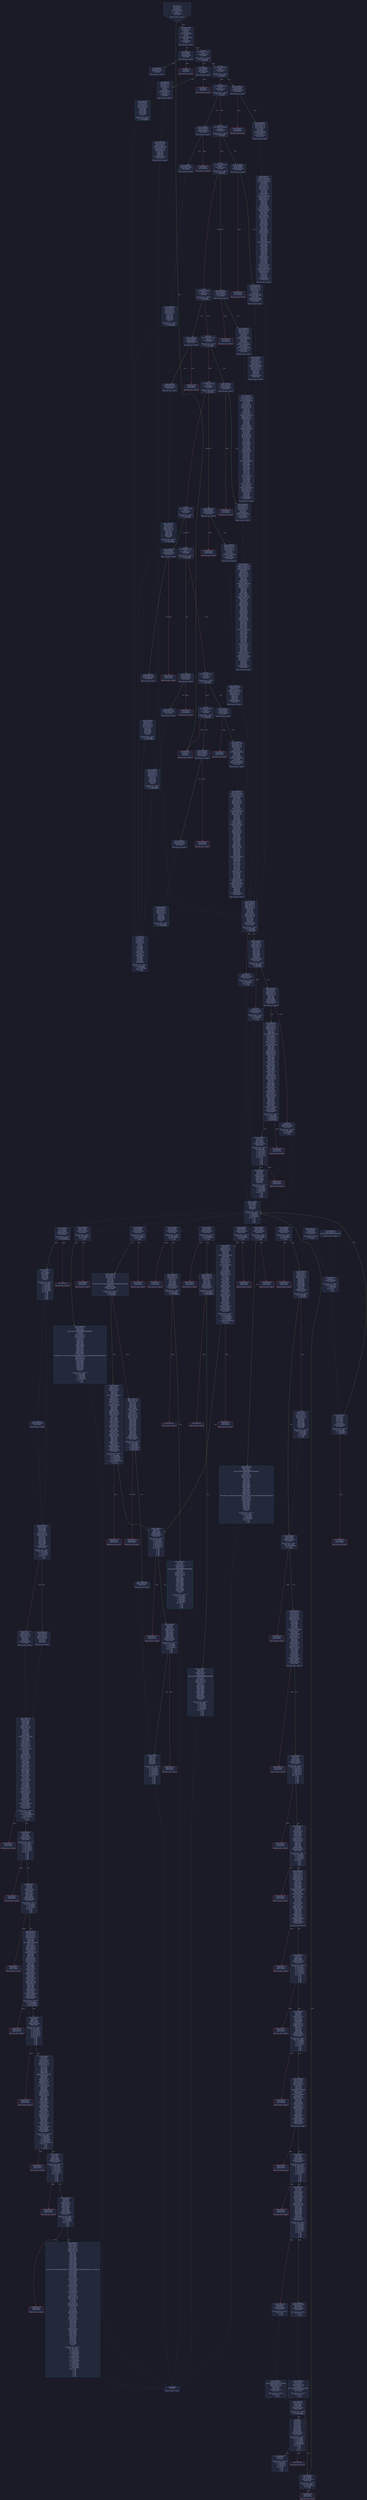 digraph G {
    node [shape=box, style="filled, rounded", color="#565f89", fontcolor="#c0caf5", fontname="Helvetica", fillcolor="#24283b"];
    edge [color="#414868", fontcolor="#c0caf5", fontname="Helvetica"];
    bgcolor="#1a1b26";
    0 [ label = "[00] PUSH1 60
[02] PUSH1 40
[04] MSTORE
[05] PUSH1 04
[07] CALLDATASIZE
[08] LT
[09] PUSH2 00ab
[0c] JUMPI

Stack size req: 0, sizeΔ: 0
" shape = invhouse]
    1 [ label = "[0d] PUSH4 ffffffff
[12] PUSH1 e0
[14] PUSH1 02
[16] EXP
[17] PUSH1 00
[19] CALLDATALOAD
[1a] DIV
[1b] AND
[1c] PUSH4 02395e9b
[21] DUP2
[22] EQ
[23] PUSH2 00b0
[26] JUMPI

Stack size req: 0, sizeΔ: 1
"]
    2 [ label = "[27] DUP1
[28] PUSH4 13af4035
[2d] EQ
[2e] PUSH2 00df
[31] JUMPI

Stack size req: 1, sizeΔ: 0
Entry->Op usage:
	0->45:EQ:1
"]
    3 [ label = "[32] DUP1
[33] PUSH4 3287d0f6
[38] EQ
[39] PUSH2 0100
[3c] JUMPI

Stack size req: 1, sizeΔ: 0
Entry->Op usage:
	0->56:EQ:1
"]
    4 [ label = "[3d] DUP1
[3e] PUSH4 3fc8cef3
[43] EQ
[44] PUSH2 011f
[47] JUMPI

Stack size req: 1, sizeΔ: 0
Entry->Op usage:
	0->67:EQ:1
"]
    5 [ label = "[48] DUP1
[49] PUSH4 52180208
[4e] EQ
[4f] PUSH2 0132
[52] JUMPI

Stack size req: 1, sizeΔ: 0
Entry->Op usage:
	0->78:EQ:1
"]
    6 [ label = "[53] DUP1
[54] PUSH4 69328dec
[59] EQ
[5a] PUSH2 0154
[5d] JUMPI

Stack size req: 1, sizeΔ: 0
Entry->Op usage:
	0->89:EQ:1
"]
    7 [ label = "[5e] DUP1
[5f] PUSH4 6e3f8550
[64] EQ
[65] PUSH2 017d
[68] JUMPI

Stack size req: 1, sizeΔ: 0
Entry->Op usage:
	0->100:EQ:1
"]
    8 [ label = "[69] DUP1
[6a] PUSH4 73dba72a
[6f] EQ
[70] PUSH2 0190
[73] JUMPI

Stack size req: 1, sizeΔ: 0
Entry->Op usage:
	0->111:EQ:1
"]
    9 [ label = "[74] DUP1
[75] PUSH4 7a9e5e4b
[7a] EQ
[7b] PUSH2 01af
[7e] JUMPI

Stack size req: 1, sizeΔ: 0
Entry->Op usage:
	0->122:EQ:1
"]
    10 [ label = "[7f] DUP1
[80] PUSH4 8da5cb5b
[85] EQ
[86] PUSH2 01ce
[89] JUMPI

Stack size req: 1, sizeΔ: 0
Entry->Op usage:
	0->133:EQ:1
"]
    11 [ label = "[8a] DUP1
[8b] PUSH4 bf7e214f
[90] EQ
[91] PUSH2 01e1
[94] JUMPI

Stack size req: 1, sizeΔ: 0
Entry->Op usage:
	0->144:EQ:1
"]
    12 [ label = "[95] DUP1
[96] PUSH4 da3e3397
[9b] EQ
[9c] PUSH2 01f4
[9f] JUMPI

Stack size req: 1, sizeΔ: 0
Entry->Op usage:
	0->155:EQ:1
"]
    13 [ label = "[a0] DUP1
[a1] PUSH4 f4b9fa75
[a6] EQ
[a7] PUSH2 021c
[aa] JUMPI

Stack size req: 1, sizeΔ: 0
Entry->Op usage:
	0->166:EQ:1
"]
    14 [ label = "[ab] JUMPDEST
[ac] PUSH1 00
[ae] DUP1
[af] REVERT

Stack size req: 0, sizeΔ: 0
" color = "red"]
    15 [ label = "[b0] JUMPDEST
[b1] CALLVALUE
[b2] ISZERO
[b3] PUSH2 00bb
[b6] JUMPI

Stack size req: 0, sizeΔ: 0
"]
    16 [ label = "[b7] PUSH1 00
[b9] DUP1
[ba] REVERT

Stack size req: 0, sizeΔ: 0
" color = "red"]
    17 [ label = "[bb] JUMPDEST
[bc] PUSH2 00c3
[bf] PUSH2 022f
[c2] JUMP

Stack size req: 0, sizeΔ: 1
"]
    18 [ label = "[c3] JUMPDEST
[c4] PUSH1 40
[c6] MLOAD
[c7] PUSH1 01
[c9] PUSH1 a0
[cb] PUSH1 02
[cd] EXP
[ce] SUB
[cf] SWAP1
[d0] SWAP2
[d1] AND
[d2] DUP2
[d3] MSTORE
[d4] PUSH1 20
[d6] ADD
[d7] PUSH1 40
[d9] MLOAD
[da] DUP1
[db] SWAP2
[dc] SUB
[dd] SWAP1
[de] RETURN

Stack size req: 1, sizeΔ: -1
Entry->Op usage:
	0->209:AND:0
	0->211:MSTORE:1
Entry->Exit:
	0->😵
" color = "darkblue"]
    19 [ label = "[df] JUMPDEST
[e0] CALLVALUE
[e1] ISZERO
[e2] PUSH2 00ea
[e5] JUMPI

Stack size req: 0, sizeΔ: 0
"]
    20 [ label = "[e6] PUSH1 00
[e8] DUP1
[e9] REVERT

Stack size req: 0, sizeΔ: 0
" color = "red"]
    21 [ label = "[ea] JUMPDEST
[eb] PUSH2 00fe
[ee] PUSH1 01
[f0] PUSH1 a0
[f2] PUSH1 02
[f4] EXP
[f5] SUB
[f6] PUSH1 04
[f8] CALLDATALOAD
[f9] AND
[fa] PUSH2 023e
[fd] JUMP

Stack size req: 0, sizeΔ: 2
"]
    22 [ label = "[fe] JUMPDEST
[ff] STOP

Stack size req: 0, sizeΔ: 0
" color = "darkblue"]
    23 [ label = "[0100] JUMPDEST
[0101] CALLVALUE
[0102] ISZERO
[0103] PUSH2 010b
[0106] JUMPI

Stack size req: 0, sizeΔ: 0
"]
    24 [ label = "[0107] PUSH1 00
[0109] DUP1
[010a] REVERT

Stack size req: 0, sizeΔ: 0
" color = "red"]
    25 [ label = "[010b] JUMPDEST
[010c] PUSH2 00fe
[010f] PUSH1 01
[0111] PUSH1 a0
[0113] PUSH1 02
[0115] EXP
[0116] SUB
[0117] PUSH1 04
[0119] CALLDATALOAD
[011a] AND
[011b] PUSH2 02bd
[011e] JUMP

Stack size req: 0, sizeΔ: 2
"]
    26 [ label = "[011f] JUMPDEST
[0120] CALLVALUE
[0121] ISZERO
[0122] PUSH2 012a
[0125] JUMPI

Stack size req: 0, sizeΔ: 0
"]
    27 [ label = "[0126] PUSH1 00
[0128] DUP1
[0129] REVERT

Stack size req: 0, sizeΔ: 0
" color = "red"]
    28 [ label = "[012a] JUMPDEST
[012b] PUSH2 00c3
[012e] PUSH2 0377
[0131] JUMP

Stack size req: 0, sizeΔ: 1
"]
    29 [ label = "[0132] JUMPDEST
[0133] CALLVALUE
[0134] ISZERO
[0135] PUSH2 013d
[0138] JUMPI

Stack size req: 0, sizeΔ: 0
"]
    30 [ label = "[0139] PUSH1 00
[013b] DUP1
[013c] REVERT

Stack size req: 0, sizeΔ: 0
" color = "red"]
    31 [ label = "[013d] JUMPDEST
[013e] PUSH2 00fe
[0141] PUSH1 01
[0143] PUSH1 a0
[0145] PUSH1 02
[0147] EXP
[0148] SUB
[0149] PUSH1 04
[014b] CALLDATALOAD
[014c] AND
[014d] PUSH1 24
[014f] CALLDATALOAD
[0150] PUSH2 0386
[0153] JUMP

Stack size req: 0, sizeΔ: 3
"]
    32 [ label = "[0154] JUMPDEST
[0155] CALLVALUE
[0156] ISZERO
[0157] PUSH2 015f
[015a] JUMPI

Stack size req: 0, sizeΔ: 0
"]
    33 [ label = "[015b] PUSH1 00
[015d] DUP1
[015e] REVERT

Stack size req: 0, sizeΔ: 0
" color = "red"]
    34 [ label = "[015f] JUMPDEST
[0160] PUSH2 00fe
[0163] PUSH1 01
[0165] PUSH1 a0
[0167] PUSH1 02
[0169] EXP
[016a] SUB
[016b] PUSH1 04
[016d] CALLDATALOAD
[016e] DUP2
[016f] AND
[0170] SWAP1
[0171] PUSH1 24
[0173] CALLDATALOAD
[0174] SWAP1
[0175] PUSH1 44
[0177] CALLDATALOAD
[0178] AND
[0179] PUSH2 0774
[017c] JUMP

Stack size req: 0, sizeΔ: 4
"]
    35 [ label = "[017d] JUMPDEST
[017e] CALLVALUE
[017f] ISZERO
[0180] PUSH2 0188
[0183] JUMPI

Stack size req: 0, sizeΔ: 0
"]
    36 [ label = "[0184] PUSH1 00
[0186] DUP1
[0187] REVERT

Stack size req: 0, sizeΔ: 0
" color = "red"]
    37 [ label = "[0188] JUMPDEST
[0189] PUSH2 00c3
[018c] PUSH2 08c3
[018f] JUMP

Stack size req: 0, sizeΔ: 1
"]
    38 [ label = "[0190] JUMPDEST
[0191] CALLVALUE
[0192] ISZERO
[0193] PUSH2 019b
[0196] JUMPI

Stack size req: 0, sizeΔ: 0
"]
    39 [ label = "[0197] PUSH1 00
[0199] DUP1
[019a] REVERT

Stack size req: 0, sizeΔ: 0
" color = "red"]
    40 [ label = "[019b] JUMPDEST
[019c] PUSH2 00fe
[019f] PUSH1 01
[01a1] PUSH1 a0
[01a3] PUSH1 02
[01a5] EXP
[01a6] SUB
[01a7] PUSH1 04
[01a9] CALLDATALOAD
[01aa] AND
[01ab] PUSH2 08d2
[01ae] JUMP

Stack size req: 0, sizeΔ: 2
"]
    41 [ label = "[01af] JUMPDEST
[01b0] CALLVALUE
[01b1] ISZERO
[01b2] PUSH2 01ba
[01b5] JUMPI

Stack size req: 0, sizeΔ: 0
"]
    42 [ label = "[01b6] PUSH1 00
[01b8] DUP1
[01b9] REVERT

Stack size req: 0, sizeΔ: 0
" color = "red"]
    43 [ label = "[01ba] JUMPDEST
[01bb] PUSH2 00fe
[01be] PUSH1 01
[01c0] PUSH1 a0
[01c2] PUSH1 02
[01c4] EXP
[01c5] SUB
[01c6] PUSH1 04
[01c8] CALLDATALOAD
[01c9] AND
[01ca] PUSH2 098c
[01cd] JUMP

Stack size req: 0, sizeΔ: 2
"]
    44 [ label = "[01ce] JUMPDEST
[01cf] CALLVALUE
[01d0] ISZERO
[01d1] PUSH2 01d9
[01d4] JUMPI

Stack size req: 0, sizeΔ: 0
"]
    45 [ label = "[01d5] PUSH1 00
[01d7] DUP1
[01d8] REVERT

Stack size req: 0, sizeΔ: 0
" color = "red"]
    46 [ label = "[01d9] JUMPDEST
[01da] PUSH2 00c3
[01dd] PUSH2 0a0b
[01e0] JUMP

Stack size req: 0, sizeΔ: 1
"]
    47 [ label = "[01e1] JUMPDEST
[01e2] CALLVALUE
[01e3] ISZERO
[01e4] PUSH2 01ec
[01e7] JUMPI

Stack size req: 0, sizeΔ: 0
"]
    48 [ label = "[01e8] PUSH1 00
[01ea] DUP1
[01eb] REVERT

Stack size req: 0, sizeΔ: 0
" color = "red"]
    49 [ label = "[01ec] JUMPDEST
[01ed] PUSH2 00c3
[01f0] PUSH2 0a1a
[01f3] JUMP

Stack size req: 0, sizeΔ: 1
"]
    50 [ label = "[01f4] JUMPDEST
[01f5] CALLVALUE
[01f6] ISZERO
[01f7] PUSH2 01ff
[01fa] JUMPI

Stack size req: 0, sizeΔ: 0
"]
    51 [ label = "[01fb] PUSH1 00
[01fd] DUP1
[01fe] REVERT

Stack size req: 0, sizeΔ: 0
" color = "red"]
    52 [ label = "[01ff] JUMPDEST
[0200] PUSH2 00fe
[0203] PUSH1 01
[0205] PUSH1 a0
[0207] PUSH1 02
[0209] EXP
[020a] SUB
[020b] PUSH1 04
[020d] CALLDATALOAD
[020e] DUP2
[020f] AND
[0210] SWAP1
[0211] PUSH1 24
[0213] CALLDATALOAD
[0214] AND
[0215] PUSH1 44
[0217] CALLDATALOAD
[0218] PUSH2 0a29
[021b] JUMP

Stack size req: 0, sizeΔ: 4
"]
    53 [ label = "[021c] JUMPDEST
[021d] CALLVALUE
[021e] ISZERO
[021f] PUSH2 0227
[0222] JUMPI

Stack size req: 0, sizeΔ: 0
"]
    54 [ label = "[0223] PUSH1 00
[0225] DUP1
[0226] REVERT

Stack size req: 0, sizeΔ: 0
" color = "red"]
    55 [ label = "[0227] JUMPDEST
[0228] PUSH2 00c3
[022b] PUSH2 0af4
[022e] JUMP

Stack size req: 0, sizeΔ: 1
"]
    56 [ label = "[022f] JUMPDEST
[0230] PUSH1 05
[0232] SLOAD
[0233] PUSH1 01
[0235] PUSH1 a0
[0237] PUSH1 02
[0239] EXP
[023a] SUB
[023b] AND
[023c] DUP2
[023d] JUMP
Indirect!

Stack size req: 1, sizeΔ: 1
Entry->Op usage:
	0->573:JUMP:0
" color = "teal"]
    57 [ label = "[023e] JUMPDEST
[023f] PUSH2 0254
[0242] CALLER
[0243] PUSH1 00
[0245] CALLDATALOAD
[0246] PUSH1 01
[0248] PUSH1 e0
[024a] PUSH1 02
[024c] EXP
[024d] SUB
[024e] NOT
[024f] AND
[0250] PUSH2 0b03
[0253] JUMP

Stack size req: 0, sizeΔ: 3
"]
    58 [ label = "[0254] JUMPDEST
[0255] ISZERO
[0256] ISZERO
[0257] PUSH2 025f
[025a] JUMPI

Stack size req: 1, sizeΔ: -1
Entry->Op usage:
	0->597:ISZERO:0
Entry->Exit:
	0->😵
"]
    59 [ label = "[025b] PUSH1 00
[025d] DUP1
[025e] REVERT

Stack size req: 0, sizeΔ: 0
" color = "red"]
    60 [ label = "[025f] JUMPDEST
[0260] PUSH1 01
[0262] DUP1
[0263] SLOAD
[0264] PUSH20 ffffffffffffffffffffffffffffffffffffffff
[0279] NOT
[027a] AND
[027b] PUSH1 01
[027d] PUSH1 a0
[027f] PUSH1 02
[0281] EXP
[0282] SUB
[0283] DUP4
[0284] DUP2
[0285] AND
[0286] SWAP2
[0287] SWAP1
[0288] SWAP2
[0289] OR
[028a] SWAP2
[028b] DUP3
[028c] SWAP1
[028d] SSTORE
[028e] AND
[028f] PUSH32 ce241d7ca1f669fee44b6fc00b8eba2df3bb514eed0f6f668f8f89096e81ed94
[02b0] PUSH1 40
[02b2] MLOAD
[02b3] PUSH1 40
[02b5] MLOAD
[02b6] DUP1
[02b7] SWAP2
[02b8] SUB
[02b9] SWAP1
[02ba] LOG2
[02bb] POP
[02bc] JUMP
Indirect!

Stack size req: 2, sizeΔ: -2
Entry->Op usage:
	0->645:AND:1
	0->649:OR:0
	0->699:POP:0
	1->700:JUMP:0
Entry->Exit:
	0->😵
	1->😵
" color = "teal"]
    61 [ label = "[02bd] JUMPDEST
[02be] PUSH1 04
[02c0] CALLDATALOAD
[02c1] PUSH1 24
[02c3] CALLDATALOAD
[02c4] DUP1
[02c5] DUP3
[02c6] CALLER
[02c7] PUSH1 01
[02c9] PUSH1 a0
[02cb] PUSH1 02
[02cd] EXP
[02ce] SUB
[02cf] AND
[02d0] PUSH1 00
[02d2] DUP1
[02d3] CALLDATALOAD
[02d4] PUSH1 01
[02d6] PUSH1 e0
[02d8] PUSH1 02
[02da] EXP
[02db] SUB
[02dc] NOT
[02dd] AND
[02de] SWAP1
[02df] CALLVALUE
[02e0] SWAP1
[02e1] CALLDATASIZE
[02e2] PUSH1 40
[02e4] MLOAD
[02e5] DUP4
[02e6] DUP2
[02e7] MSTORE
[02e8] PUSH1 40
[02ea] PUSH1 20
[02ec] DUP3
[02ed] ADD
[02ee] DUP2
[02ef] DUP2
[02f0] MSTORE
[02f1] SWAP1
[02f2] DUP3
[02f3] ADD
[02f4] DUP4
[02f5] SWAP1
[02f6] MSTORE
[02f7] PUSH1 60
[02f9] DUP3
[02fa] ADD
[02fb] DUP5
[02fc] DUP5
[02fd] DUP1
[02fe] DUP3
[02ff] DUP5
[0300] CALLDATACOPY
[0301] DUP3
[0302] ADD
[0303] SWAP2
[0304] POP
[0305] POP
[0306] SWAP5
[0307] POP
[0308] POP
[0309] POP
[030a] POP
[030b] POP
[030c] PUSH1 40
[030e] MLOAD
[030f] DUP1
[0310] SWAP2
[0311] SUB
[0312] SWAP1
[0313] LOG4
[0314] PUSH2 0329
[0317] CALLER
[0318] PUSH1 00
[031a] CALLDATALOAD
[031b] PUSH1 01
[031d] PUSH1 e0
[031f] PUSH1 02
[0321] EXP
[0322] SUB
[0323] NOT
[0324] AND
[0325] PUSH2 0b03
[0328] JUMP

Stack size req: 0, sizeΔ: 5
"]
    62 [ label = "[0329] JUMPDEST
[032a] ISZERO
[032b] ISZERO
[032c] PUSH2 0334
[032f] JUMPI

Stack size req: 1, sizeΔ: -1
Entry->Op usage:
	0->810:ISZERO:0
Entry->Exit:
	0->😵
"]
    63 [ label = "[0330] PUSH1 00
[0332] DUP1
[0333] REVERT

Stack size req: 0, sizeΔ: 0
" color = "red"]
    64 [ label = "[0334] JUMPDEST
[0335] PUSH1 01
[0337] PUSH1 a0
[0339] PUSH1 02
[033b] EXP
[033c] SUB
[033d] DUP4
[033e] AND
[033f] ISZERO
[0340] ISZERO
[0341] PUSH2 0346
[0344] JUMPI

Stack size req: 3, sizeΔ: 0
Entry->Op usage:
	2->830:AND:0
	2->831:ISZERO:0
"]
    65 [ label = "[0345] INVALID

Stack size req: 0, sizeΔ: 0
" color = "red"]
    66 [ label = "[0346] JUMPDEST
[0347] POP
[0348] POP
[0349] PUSH1 02
[034b] DUP1
[034c] SLOAD
[034d] PUSH20 ffffffffffffffffffffffffffffffffffffffff
[0362] NOT
[0363] AND
[0364] PUSH1 01
[0366] PUSH1 a0
[0368] PUSH1 02
[036a] EXP
[036b] SUB
[036c] SWAP3
[036d] SWAP1
[036e] SWAP3
[036f] AND
[0370] SWAP2
[0371] SWAP1
[0372] SWAP2
[0373] OR
[0374] SWAP1
[0375] SSTORE
[0376] JUMP
Indirect!

Stack size req: 4, sizeΔ: -4
Entry->Op usage:
	0->839:POP:0
	1->840:POP:0
	2->879:AND:1
	2->883:OR:0
	3->886:JUMP:0
Entry->Exit:
	0->😵
	1->😵
	2->😵
	3->😵
" color = "teal"]
    67 [ label = "[0377] JUMPDEST
[0378] PUSH1 03
[037a] SLOAD
[037b] PUSH1 01
[037d] PUSH1 a0
[037f] PUSH1 02
[0381] EXP
[0382] SUB
[0383] AND
[0384] DUP2
[0385] JUMP
Indirect!

Stack size req: 1, sizeΔ: 1
Entry->Op usage:
	0->901:JUMP:0
" color = "teal"]
    68 [ label = "[0386] JUMPDEST
[0387] PUSH1 00
[0389] DUP1
[038a] PUSH1 00
[038c] PUSH2 03a1
[038f] CALLER
[0390] PUSH1 00
[0392] CALLDATALOAD
[0393] PUSH1 01
[0395] PUSH1 e0
[0397] PUSH1 02
[0399] EXP
[039a] SUB
[039b] NOT
[039c] AND
[039d] PUSH2 0b03
[03a0] JUMP

Stack size req: 0, sizeΔ: 6
"]
    69 [ label = "[03a1] JUMPDEST
[03a2] ISZERO
[03a3] ISZERO
[03a4] PUSH2 03ac
[03a7] JUMPI

Stack size req: 1, sizeΔ: -1
Entry->Op usage:
	0->930:ISZERO:0
Entry->Exit:
	0->😵
"]
    70 [ label = "[03a8] PUSH1 00
[03aa] DUP1
[03ab] REVERT

Stack size req: 0, sizeΔ: 0
" color = "red"]
    71 [ label = "[03ac] JUMPDEST
[03ad] PUSH1 03
[03af] SLOAD
[03b0] PUSH1 01
[03b2] PUSH1 a0
[03b4] PUSH1 02
[03b6] EXP
[03b7] SUB
[03b8] DUP7
[03b9] DUP2
[03ba] AND
[03bb] SWAP2
[03bc] AND
[03bd] EQ
[03be] DUP1
[03bf] PUSH2 03d5
[03c2] JUMPI

Stack size req: 5, sizeΔ: 1
Entry->Op usage:
	4->954:AND:1
	4->957:EQ:1
"]
    72 [ label = "[03c3] POP
[03c4] PUSH1 04
[03c6] SLOAD
[03c7] PUSH1 01
[03c9] PUSH1 a0
[03cb] PUSH1 02
[03cd] EXP
[03ce] SUB
[03cf] DUP7
[03d0] DUP2
[03d1] AND
[03d2] SWAP2
[03d3] AND
[03d4] EQ

Stack size req: 6, sizeΔ: 0
Entry->Op usage:
	0->963:POP:0
	5->977:AND:1
	5->980:EQ:1
Entry->Exit:
	0->😵
"]
    73 [ label = "[03d5] JUMPDEST
[03d6] ISZERO
[03d7] ISZERO
[03d8] PUSH2 03e0
[03db] JUMPI

Stack size req: 1, sizeΔ: -1
Entry->Op usage:
	0->982:ISZERO:0
Entry->Exit:
	0->😵
"]
    74 [ label = "[03dc] PUSH1 00
[03de] DUP1
[03df] REVERT

Stack size req: 0, sizeΔ: 0
" color = "red"]
    75 [ label = "[03e0] JUMPDEST
[03e1] PUSH1 04
[03e3] SLOAD
[03e4] PUSH1 05
[03e6] SLOAD
[03e7] PUSH1 01
[03e9] PUSH1 a0
[03eb] PUSH1 02
[03ed] EXP
[03ee] SUB
[03ef] SWAP2
[03f0] DUP3
[03f1] AND
[03f2] SWAP2
[03f3] AND
[03f4] PUSH4 21a78f68
[03f9] PUSH1 40
[03fb] MLOAD
[03fc] DUP2
[03fd] PUSH4 ffffffff
[0402] AND
[0403] PUSH1 e0
[0405] PUSH1 02
[0407] EXP
[0408] MUL
[0409] DUP2
[040a] MSTORE
[040b] PUSH1 04
[040d] ADD
[040e] PUSH1 20
[0410] PUSH1 40
[0412] MLOAD
[0413] DUP1
[0414] DUP4
[0415] SUB
[0416] DUP2
[0417] PUSH1 00
[0419] DUP8
[041a] DUP1
[041b] EXTCODESIZE
[041c] ISZERO
[041d] ISZERO
[041e] PUSH2 0426
[0421] JUMPI

Stack size req: 0, sizeΔ: 10
"]
    76 [ label = "[0422] PUSH1 00
[0424] DUP1
[0425] REVERT

Stack size req: 0, sizeΔ: 0
" color = "red"]
    77 [ label = "[0426] JUMPDEST
[0427] GAS
[0428] CALL
[0429] ISZERO
[042a] ISZERO
[042b] PUSH2 0433
[042e] JUMPI

Stack size req: 6, sizeΔ: -6
Entry->Op usage:
	0->1064:CALL:1
	1->1064:CALL:2
	2->1064:CALL:3
	3->1064:CALL:4
	4->1064:CALL:5
	5->1064:CALL:6
Entry->Exit:
	0->😵
	1->😵
	2->😵
	3->😵
	4->😵
	5->😵
"]
    78 [ label = "[042f] PUSH1 00
[0431] DUP1
[0432] REVERT

Stack size req: 0, sizeΔ: 0
" color = "red"]
    79 [ label = "[0433] JUMPDEST
[0434] POP
[0435] POP
[0436] POP
[0437] PUSH1 40
[0439] MLOAD
[043a] DUP1
[043b] MLOAD
[043c] SWAP1
[043d] POP
[043e] PUSH1 01
[0440] PUSH1 a0
[0442] PUSH1 02
[0444] EXP
[0445] SUB
[0446] AND
[0447] EQ
[0448] ISZERO
[0449] ISZERO
[044a] PUSH2 0452
[044d] JUMPI

Stack size req: 4, sizeΔ: -4
Entry->Op usage:
	0->1076:POP:0
	1->1077:POP:0
	2->1078:POP:0
	3->1095:EQ:1
Entry->Exit:
	0->😵
	1->😵
	2->😵
	3->😵
"]
    80 [ label = "[044e] PUSH1 00
[0450] DUP1
[0451] REVERT

Stack size req: 0, sizeΔ: 0
" color = "red"]
    81 [ label = "[0452] JUMPDEST
[0453] PUSH1 03
[0455] SLOAD
[0456] PUSH1 05
[0458] SLOAD
[0459] PUSH1 01
[045b] PUSH1 a0
[045d] PUSH1 02
[045f] EXP
[0460] SUB
[0461] SWAP2
[0462] DUP3
[0463] AND
[0464] SWAP2
[0465] AND
[0466] PUSH4 b6136dca
[046b] PUSH1 40
[046d] MLOAD
[046e] DUP2
[046f] PUSH4 ffffffff
[0474] AND
[0475] PUSH1 e0
[0477] PUSH1 02
[0479] EXP
[047a] MUL
[047b] DUP2
[047c] MSTORE
[047d] PUSH1 04
[047f] ADD
[0480] PUSH1 20
[0482] PUSH1 40
[0484] MLOAD
[0485] DUP1
[0486] DUP4
[0487] SUB
[0488] DUP2
[0489] PUSH1 00
[048b] DUP8
[048c] DUP1
[048d] EXTCODESIZE
[048e] ISZERO
[048f] ISZERO
[0490] PUSH2 0498
[0493] JUMPI

Stack size req: 0, sizeΔ: 10
"]
    82 [ label = "[0494] PUSH1 00
[0496] DUP1
[0497] REVERT

Stack size req: 0, sizeΔ: 0
" color = "red"]
    83 [ label = "[0498] JUMPDEST
[0499] GAS
[049a] CALL
[049b] ISZERO
[049c] ISZERO
[049d] PUSH2 04a5
[04a0] JUMPI

Stack size req: 6, sizeΔ: -6
Entry->Op usage:
	0->1178:CALL:1
	1->1178:CALL:2
	2->1178:CALL:3
	3->1178:CALL:4
	4->1178:CALL:5
	5->1178:CALL:6
Entry->Exit:
	0->😵
	1->😵
	2->😵
	3->😵
	4->😵
	5->😵
"]
    84 [ label = "[04a1] PUSH1 00
[04a3] DUP1
[04a4] REVERT

Stack size req: 0, sizeΔ: 0
" color = "red"]
    85 [ label = "[04a5] JUMPDEST
[04a6] POP
[04a7] POP
[04a8] POP
[04a9] PUSH1 40
[04ab] MLOAD
[04ac] DUP1
[04ad] MLOAD
[04ae] SWAP1
[04af] POP
[04b0] PUSH1 01
[04b2] PUSH1 a0
[04b4] PUSH1 02
[04b6] EXP
[04b7] SUB
[04b8] AND
[04b9] EQ
[04ba] ISZERO
[04bb] ISZERO
[04bc] PUSH2 04c4
[04bf] JUMPI

Stack size req: 4, sizeΔ: -4
Entry->Op usage:
	0->1190:POP:0
	1->1191:POP:0
	2->1192:POP:0
	3->1209:EQ:1
Entry->Exit:
	0->😵
	1->😵
	2->😵
	3->😵
"]
    86 [ label = "[04c0] PUSH1 00
[04c2] DUP1
[04c3] REVERT

Stack size req: 0, sizeΔ: 0
" color = "red"]
    87 [ label = "[04c4] JUMPDEST
[04c5] PUSH1 05
[04c7] SLOAD
[04c8] PUSH1 01
[04ca] PUSH1 a0
[04cc] PUSH1 02
[04ce] EXP
[04cf] SUB
[04d0] AND
[04d1] PUSH4 51f91066
[04d6] PUSH1 40
[04d8] MLOAD
[04d9] DUP2
[04da] PUSH4 ffffffff
[04df] AND
[04e0] PUSH1 e0
[04e2] PUSH1 02
[04e4] EXP
[04e5] MUL
[04e6] DUP2
[04e7] MSTORE
[04e8] PUSH1 04
[04ea] ADD
[04eb] PUSH1 20
[04ed] PUSH1 40
[04ef] MLOAD
[04f0] DUP1
[04f1] DUP4
[04f2] SUB
[04f3] DUP2
[04f4] PUSH1 00
[04f6] DUP8
[04f7] DUP1
[04f8] EXTCODESIZE
[04f9] ISZERO
[04fa] ISZERO
[04fb] PUSH2 0503
[04fe] JUMPI

Stack size req: 0, sizeΔ: 9
"]
    88 [ label = "[04ff] PUSH1 00
[0501] DUP1
[0502] REVERT

Stack size req: 0, sizeΔ: 0
" color = "red"]
    89 [ label = "[0503] JUMPDEST
[0504] GAS
[0505] CALL
[0506] ISZERO
[0507] ISZERO
[0508] PUSH2 0510
[050b] JUMPI

Stack size req: 6, sizeΔ: -6
Entry->Op usage:
	0->1285:CALL:1
	1->1285:CALL:2
	2->1285:CALL:3
	3->1285:CALL:4
	4->1285:CALL:5
	5->1285:CALL:6
Entry->Exit:
	0->😵
	1->😵
	2->😵
	3->😵
	4->😵
	5->😵
"]
    90 [ label = "[050c] PUSH1 00
[050e] DUP1
[050f] REVERT

Stack size req: 0, sizeΔ: 0
" color = "red"]
    91 [ label = "[0510] JUMPDEST
[0511] POP
[0512] POP
[0513] POP
[0514] PUSH1 40
[0516] MLOAD
[0517] DUP1
[0518] MLOAD
[0519] PUSH1 04
[051b] SLOAD
[051c] SWAP1
[051d] SWAP5
[051e] POP
[051f] PUSH1 01
[0521] PUSH1 a0
[0523] PUSH1 02
[0525] EXP
[0526] SUB
[0527] DUP8
[0528] DUP2
[0529] AND
[052a] SWAP2
[052b] AND
[052c] EQ
[052d] SWAP1
[052e] POP
[052f] PUSH2 0541
[0532] JUMPI

Stack size req: 8, sizeΔ: -3
Entry->Op usage:
	0->1297:POP:0
	1->1298:POP:0
	2->1299:POP:0
	5->1310:POP:0
	7->1321:AND:1
	7->1324:EQ:1
Entry->Exit:
	0->😵
	1->😵
	2->😵
	5->😵
"]
    92 [ label = "[0533] PUSH2 053c
[0536] DUP5
[0537] DUP5
[0538] PUSH2 0bea
[053b] JUMP

Stack size req: 4, sizeΔ: 3
Entry->Exit:
	2->0, 5
	3->1, 6
"]
    93 [ label = "[053c] JUMPDEST
[053d] PUSH2 054b
[0540] JUMP

Stack size req: 0, sizeΔ: 0
"]
    94 [ label = "[0541] JUMPDEST
[0542] PUSH2 054b
[0545] DUP5
[0546] DUP5
[0547] PUSH2 0c25
[054a] JUMP

Stack size req: 4, sizeΔ: 3
Entry->Exit:
	2->0, 5
	3->1, 6
"]
    95 [ label = "[054b] JUMPDEST
[054c] PUSH1 04
[054e] SLOAD
[054f] SWAP1
[0550] SWAP3
[0551] POP
[0552] PUSH1 01
[0554] PUSH1 a0
[0556] PUSH1 02
[0558] EXP
[0559] SUB
[055a] DUP7
[055b] DUP2
[055c] AND
[055d] SWAP2
[055e] AND
[055f] EQ
[0560] PUSH2 0574
[0563] JUMPI

Stack size req: 6, sizeΔ: -1
Entry->Op usage:
	2->1361:POP:0
	5->1372:AND:1
	5->1375:EQ:1
Entry->Exit:
	0->1
	2->😵
"]
    96 [ label = "[0564] PUSH1 04
[0566] SLOAD
[0567] PUSH1 01
[0569] PUSH1 a0
[056b] PUSH1 02
[056d] EXP
[056e] SUB
[056f] AND
[0570] PUSH2 0581
[0573] JUMP

Stack size req: 0, sizeΔ: 1
"]
    97 [ label = "[0574] JUMPDEST
[0575] PUSH1 03
[0577] SLOAD
[0578] PUSH1 01
[057a] PUSH1 a0
[057c] PUSH1 02
[057e] EXP
[057f] SUB
[0580] AND

Stack size req: 0, sizeΔ: 1
"]
    98 [ label = "[0581] JUMPDEST
[0582] PUSH1 02
[0584] SLOAD
[0585] SWAP1
[0586] SWAP2
[0587] POP
[0588] PUSH1 01
[058a] PUSH1 a0
[058c] PUSH1 02
[058e] EXP
[058f] SUB
[0590] DUP1
[0591] DUP4
[0592] AND
[0593] SWAP2
[0594] PUSH4 23b872dd
[0599] SWAP2
[059a] AND
[059b] ADDRESS
[059c] DUP6
[059d] PUSH1 40
[059f] MLOAD
[05a0] PUSH1 e0
[05a2] PUSH1 02
[05a4] EXP
[05a5] PUSH4 ffffffff
[05aa] DUP7
[05ab] AND
[05ac] MUL
[05ad] DUP2
[05ae] MSTORE
[05af] PUSH1 01
[05b1] PUSH1 a0
[05b3] PUSH1 02
[05b5] EXP
[05b6] SUB
[05b7] SWAP4
[05b8] DUP5
[05b9] AND
[05ba] PUSH1 04
[05bc] DUP3
[05bd] ADD
[05be] MSTORE
[05bf] SWAP2
[05c0] SWAP1
[05c1] SWAP3
[05c2] AND
[05c3] PUSH1 24
[05c5] DUP3
[05c6] ADD
[05c7] MSTORE
[05c8] PUSH1 44
[05ca] DUP2
[05cb] ADD
[05cc] SWAP2
[05cd] SWAP1
[05ce] SWAP2
[05cf] MSTORE
[05d0] PUSH1 64
[05d2] ADD
[05d3] PUSH1 20
[05d5] PUSH1 40
[05d7] MLOAD
[05d8] DUP1
[05d9] DUP4
[05da] SUB
[05db] DUP2
[05dc] PUSH1 00
[05de] DUP8
[05df] DUP1
[05e0] EXTCODESIZE
[05e1] ISZERO
[05e2] ISZERO
[05e3] PUSH2 05eb
[05e6] JUMPI

Stack size req: 3, sizeΔ: 8
Entry->Op usage:
	0->1426:AND:0
	0->1504:EXTCODESIZE:0
	1->1415:POP:0
	2->1487:MSTORE:1
Entry->Exit:
	0->0, 8, 9
	1->😵
"]
    99 [ label = "[05e7] PUSH1 00
[05e9] DUP1
[05ea] REVERT

Stack size req: 0, sizeΔ: 0
" color = "red"]
    100 [ label = "[05eb] JUMPDEST
[05ec] GAS
[05ed] CALL
[05ee] ISZERO
[05ef] ISZERO
[05f0] PUSH2 05f8
[05f3] JUMPI

Stack size req: 6, sizeΔ: -6
Entry->Op usage:
	0->1517:CALL:1
	1->1517:CALL:2
	2->1517:CALL:3
	3->1517:CALL:4
	4->1517:CALL:5
	5->1517:CALL:6
Entry->Exit:
	0->😵
	1->😵
	2->😵
	3->😵
	4->😵
	5->😵
"]
    101 [ label = "[05f4] PUSH1 00
[05f6] DUP1
[05f7] REVERT

Stack size req: 0, sizeΔ: 0
" color = "red"]
    102 [ label = "[05f8] JUMPDEST
[05f9] POP
[05fa] POP
[05fb] POP
[05fc] PUSH1 40
[05fe] MLOAD
[05ff] DUP1
[0600] MLOAD
[0601] SWAP1
[0602] POP
[0603] ISZERO
[0604] ISZERO
[0605] PUSH2 060d
[0608] JUMPI

Stack size req: 3, sizeΔ: -3
Entry->Op usage:
	0->1529:POP:0
	1->1530:POP:0
	2->1531:POP:0
Entry->Exit:
	0->😵
	1->😵
	2->😵
"]
    103 [ label = "[0609] PUSH1 00
[060b] DUP1
[060c] REVERT

Stack size req: 0, sizeΔ: 0
" color = "red"]
    104 [ label = "[060d] JUMPDEST
[060e] PUSH1 05
[0610] SLOAD
[0611] PUSH1 01
[0613] PUSH1 a0
[0615] PUSH1 02
[0617] EXP
[0618] SUB
[0619] AND
[061a] PUSH4 52180208
[061f] DUP7
[0620] DUP7
[0621] PUSH1 40
[0623] MLOAD
[0624] PUSH1 e0
[0626] PUSH1 02
[0628] EXP
[0629] PUSH4 ffffffff
[062e] DUP6
[062f] AND
[0630] MUL
[0631] DUP2
[0632] MSTORE
[0633] PUSH1 01
[0635] PUSH1 a0
[0637] PUSH1 02
[0639] EXP
[063a] SUB
[063b] SWAP1
[063c] SWAP3
[063d] AND
[063e] PUSH1 04
[0640] DUP4
[0641] ADD
[0642] MSTORE
[0643] PUSH1 24
[0645] DUP3
[0646] ADD
[0647] MSTORE
[0648] PUSH1 44
[064a] ADD
[064b] PUSH1 00
[064d] PUSH1 40
[064f] MLOAD
[0650] DUP1
[0651] DUP4
[0652] SUB
[0653] DUP2
[0654] PUSH1 00
[0656] DUP8
[0657] DUP1
[0658] EXTCODESIZE
[0659] ISZERO
[065a] ISZERO
[065b] PUSH2 0663
[065e] JUMPI

Stack size req: 5, sizeΔ: 9
Entry->Op usage:
	3->1607:MSTORE:1
	4->1597:AND:0
	4->1602:MSTORE:1
"]
    105 [ label = "[065f] PUSH1 00
[0661] DUP1
[0662] REVERT

Stack size req: 0, sizeΔ: 0
" color = "red"]
    106 [ label = "[0663] JUMPDEST
[0664] GAS
[0665] CALL
[0666] ISZERO
[0667] ISZERO
[0668] PUSH2 0670
[066b] JUMPI

Stack size req: 6, sizeΔ: -6
Entry->Op usage:
	0->1637:CALL:1
	1->1637:CALL:2
	2->1637:CALL:3
	3->1637:CALL:4
	4->1637:CALL:5
	5->1637:CALL:6
Entry->Exit:
	0->😵
	1->😵
	2->😵
	3->😵
	4->😵
	5->😵
"]
    107 [ label = "[066c] PUSH1 00
[066e] DUP1
[066f] REVERT

Stack size req: 0, sizeΔ: 0
" color = "red"]
    108 [ label = "[0670] JUMPDEST
[0671] POP
[0672] POP
[0673] PUSH1 02
[0675] SLOAD
[0676] PUSH1 01
[0678] PUSH1 a0
[067a] PUSH1 02
[067c] EXP
[067d] SUB
[067e] DUP1
[067f] DUP9
[0680] AND
[0681] SWAP3
[0682] POP
[0683] PUSH4 a9059cbb
[0688] SWAP2
[0689] AND
[068a] DUP7
[068b] PUSH1 40
[068d] MLOAD
[068e] PUSH1 e0
[0690] PUSH1 02
[0692] EXP
[0693] PUSH4 ffffffff
[0698] DUP6
[0699] AND
[069a] MUL
[069b] DUP2
[069c] MSTORE
[069d] PUSH1 01
[069f] PUSH1 a0
[06a1] PUSH1 02
[06a3] EXP
[06a4] SUB
[06a5] SWAP1
[06a6] SWAP3
[06a7] AND
[06a8] PUSH1 04
[06aa] DUP4
[06ab] ADD
[06ac] MSTORE
[06ad] PUSH1 24
[06af] DUP3
[06b0] ADD
[06b1] MSTORE
[06b2] PUSH1 44
[06b4] ADD
[06b5] PUSH1 20
[06b7] PUSH1 40
[06b9] MLOAD
[06ba] DUP1
[06bb] DUP4
[06bc] SUB
[06bd] DUP2
[06be] PUSH1 00
[06c0] DUP8
[06c1] DUP1
[06c2] EXTCODESIZE
[06c3] ISZERO
[06c4] ISZERO
[06c5] PUSH2 06cd
[06c8] JUMPI

Stack size req: 8, sizeΔ: 6
Entry->Op usage:
	0->1649:POP:0
	1->1650:POP:0
	2->1666:POP:0
	6->1713:MSTORE:1
	7->1664:AND:0
	7->1730:EXTCODESIZE:0
Entry->Exit:
	0->😵
	1->😵
	2->😵
	7->0, 8, 13
"]
    109 [ label = "[06c9] PUSH1 00
[06cb] DUP1
[06cc] REVERT

Stack size req: 0, sizeΔ: 0
" color = "red"]
    110 [ label = "[06cd] JUMPDEST
[06ce] GAS
[06cf] CALL
[06d0] ISZERO
[06d1] ISZERO
[06d2] PUSH2 06da
[06d5] JUMPI

Stack size req: 6, sizeΔ: -6
Entry->Op usage:
	0->1743:CALL:1
	1->1743:CALL:2
	2->1743:CALL:3
	3->1743:CALL:4
	4->1743:CALL:5
	5->1743:CALL:6
Entry->Exit:
	0->😵
	1->😵
	2->😵
	3->😵
	4->😵
	5->😵
"]
    111 [ label = "[06d6] PUSH1 00
[06d8] DUP1
[06d9] REVERT

Stack size req: 0, sizeΔ: 0
" color = "red"]
    112 [ label = "[06da] JUMPDEST
[06db] POP
[06dc] POP
[06dd] POP
[06de] PUSH1 40
[06e0] MLOAD
[06e1] DUP1
[06e2] MLOAD
[06e3] SWAP1
[06e4] POP
[06e5] ISZERO
[06e6] ISZERO
[06e7] PUSH2 06ef
[06ea] JUMPI

Stack size req: 3, sizeΔ: -3
Entry->Op usage:
	0->1755:POP:0
	1->1756:POP:0
	2->1757:POP:0
Entry->Exit:
	0->😵
	1->😵
	2->😵
"]
    113 [ label = "[06eb] PUSH1 00
[06ed] DUP1
[06ee] REVERT

Stack size req: 0, sizeΔ: 0
" color = "red"]
    114 [ label = "[06ef] JUMPDEST
[06f0] PUSH1 02
[06f2] SLOAD
[06f3] PUSH1 05
[06f5] SLOAD
[06f6] PUSH1 01
[06f8] PUSH1 a0
[06fa] PUSH1 02
[06fc] EXP
[06fd] SUB
[06fe] DUP1
[06ff] DUP9
[0700] AND
[0701] SWAP3
[0702] DUP5
[0703] DUP3
[0704] AND
[0705] SWAP3
[0706] SWAP1
[0707] DUP3
[0708] AND
[0709] SWAP2
[070a] PUSH32 7f040581f16e9d4ffd77431499411e3db42244d06ad1088af94a7c16d2e89cba
[072b] SWAP2
[072c] DUP8
[072d] SWAP2
[072e] DUP11
[072f] SWAP2
[0730] AND
[0731] DUP10
[0732] PUSH1 40
[0734] MLOAD
[0735] DUP1
[0736] DUP6
[0737] DUP2
[0738] MSTORE
[0739] PUSH1 20
[073b] ADD
[073c] DUP5
[073d] DUP2
[073e] MSTORE
[073f] PUSH1 20
[0741] ADD
[0742] DUP4
[0743] PUSH1 01
[0745] PUSH1 a0
[0747] PUSH1 02
[0749] EXP
[074a] SUB
[074b] AND
[074c] PUSH1 01
[074e] PUSH1 a0
[0750] PUSH1 02
[0752] EXP
[0753] SUB
[0754] AND
[0755] DUP2
[0756] MSTORE
[0757] PUSH1 20
[0759] ADD
[075a] DUP3
[075b] DUP2
[075c] MSTORE
[075d] PUSH1 20
[075f] ADD
[0760] SWAP5
[0761] POP
[0762] POP
[0763] POP
[0764] POP
[0765] POP
[0766] PUSH1 40
[0768] MLOAD
[0769] DUP1
[076a] SWAP2
[076b] SUB
[076c] SWAP1
[076d] LOG4
[076e] POP
[076f] POP
[0770] POP
[0771] POP
[0772] POP
[0773] JUMP
Indirect!

Stack size req: 6, sizeΔ: -6
Entry->Op usage:
	0->1796:AND:1
	0->1901:LOG4:4
	0->1902:POP:0
	1->1848:MSTORE:1
	1->1889:POP:0
	1->1903:POP:0
	2->1884:MSTORE:1
	2->1891:POP:0
	2->1904:POP:0
	3->1854:MSTORE:1
	3->1893:POP:0
	3->1905:POP:0
	4->1792:AND:0
	4->1901:LOG4:5
	4->1906:POP:0
	5->1907:JUMP:0
Entry->Exit:
	0->😵
	1->😵
	2->😵
	3->😵
	4->😵
	5->😵
" color = "teal"]
    115 [ label = "[0774] JUMPDEST
[0775] PUSH1 04
[0777] CALLDATALOAD
[0778] PUSH1 24
[077a] CALLDATALOAD
[077b] DUP1
[077c] DUP3
[077d] CALLER
[077e] PUSH1 01
[0780] PUSH1 a0
[0782] PUSH1 02
[0784] EXP
[0785] SUB
[0786] AND
[0787] PUSH1 00
[0789] DUP1
[078a] CALLDATALOAD
[078b] PUSH1 01
[078d] PUSH1 e0
[078f] PUSH1 02
[0791] EXP
[0792] SUB
[0793] NOT
[0794] AND
[0795] SWAP1
[0796] CALLVALUE
[0797] SWAP1
[0798] CALLDATASIZE
[0799] PUSH1 40
[079b] MLOAD
[079c] DUP4
[079d] DUP2
[079e] MSTORE
[079f] PUSH1 40
[07a1] PUSH1 20
[07a3] DUP3
[07a4] ADD
[07a5] DUP2
[07a6] DUP2
[07a7] MSTORE
[07a8] SWAP1
[07a9] DUP3
[07aa] ADD
[07ab] DUP4
[07ac] SWAP1
[07ad] MSTORE
[07ae] PUSH1 60
[07b0] DUP3
[07b1] ADD
[07b2] DUP5
[07b3] DUP5
[07b4] DUP1
[07b5] DUP3
[07b6] DUP5
[07b7] CALLDATACOPY
[07b8] DUP3
[07b9] ADD
[07ba] SWAP2
[07bb] POP
[07bc] POP
[07bd] SWAP5
[07be] POP
[07bf] POP
[07c0] POP
[07c1] POP
[07c2] POP
[07c3] PUSH1 40
[07c5] MLOAD
[07c6] DUP1
[07c7] SWAP2
[07c8] SUB
[07c9] SWAP1
[07ca] LOG4
[07cb] PUSH2 07e0
[07ce] CALLER
[07cf] PUSH1 00
[07d1] CALLDATALOAD
[07d2] PUSH1 01
[07d4] PUSH1 e0
[07d6] PUSH1 02
[07d8] EXP
[07d9] SUB
[07da] NOT
[07db] AND
[07dc] PUSH2 0b03
[07df] JUMP

Stack size req: 0, sizeΔ: 5
"]
    116 [ label = "[07e0] JUMPDEST
[07e1] ISZERO
[07e2] ISZERO
[07e3] PUSH2 07eb
[07e6] JUMPI

Stack size req: 1, sizeΔ: -1
Entry->Op usage:
	0->2017:ISZERO:0
Entry->Exit:
	0->😵
"]
    117 [ label = "[07e7] PUSH1 00
[07e9] DUP1
[07ea] REVERT

Stack size req: 0, sizeΔ: 0
" color = "red"]
    118 [ label = "[07eb] JUMPDEST
[07ec] PUSH1 01
[07ee] PUSH1 a0
[07f0] PUSH1 02
[07f2] EXP
[07f3] SUB
[07f4] DUP6
[07f5] AND
[07f6] PUSH20 eeeeeeeeeeeeeeeeeeeeeeeeeeeeeeeeeeeeeeee
[080b] EQ
[080c] ISZERO
[080d] PUSH2 0846
[0810] JUMPI

Stack size req: 5, sizeΔ: 0
Entry->Op usage:
	4->2037:AND:0
	4->2059:EQ:1
"]
    119 [ label = "[0811] PUSH1 01
[0813] PUSH1 a0
[0815] PUSH1 02
[0817] EXP
[0818] SUB
[0819] DUP4
[081a] AND
[081b] DUP5
[081c] ISZERO
[081d] PUSH2 08fc
[0820] MUL
[0821] DUP6
[0822] PUSH1 40
[0824] MLOAD
[0825] PUSH1 00
[0827] PUSH1 40
[0829] MLOAD
[082a] DUP1
[082b] DUP4
[082c] SUB
[082d] DUP2
[082e] DUP6
[082f] DUP9
[0830] DUP9
[0831] CALL
[0832] SWAP4
[0833] POP
[0834] POP
[0835] POP
[0836] POP
[0837] ISZERO
[0838] ISZERO
[0839] PUSH2 0841
[083c] JUMPI

Stack size req: 4, sizeΔ: 0
Entry->Op usage:
	2->2074:AND:0
	2->2097:CALL:1
	2->2099:POP:0
	3->2076:ISZERO:0
	3->2097:CALL:2
	3->2101:POP:0
"]
    120 [ label = "[083d] PUSH1 00
[083f] DUP1
[0840] REVERT

Stack size req: 0, sizeΔ: 0
" color = "red"]
    121 [ label = "[0841] JUMPDEST
[0842] PUSH2 08bc
[0845] JUMP

Stack size req: 0, sizeΔ: 0
"]
    122 [ label = "[0846] JUMPDEST
[0847] DUP5
[0848] PUSH1 01
[084a] PUSH1 a0
[084c] PUSH1 02
[084e] EXP
[084f] SUB
[0850] AND
[0851] PUSH4 a9059cbb
[0856] DUP5
[0857] DUP7
[0858] PUSH1 40
[085a] MLOAD
[085b] PUSH1 e0
[085d] PUSH1 02
[085f] EXP
[0860] PUSH4 ffffffff
[0865] DUP6
[0866] AND
[0867] MUL
[0868] DUP2
[0869] MSTORE
[086a] PUSH1 01
[086c] PUSH1 a0
[086e] PUSH1 02
[0870] EXP
[0871] SUB
[0872] SWAP1
[0873] SWAP3
[0874] AND
[0875] PUSH1 04
[0877] DUP4
[0878] ADD
[0879] MSTORE
[087a] PUSH1 24
[087c] DUP3
[087d] ADD
[087e] MSTORE
[087f] PUSH1 44
[0881] ADD
[0882] PUSH1 20
[0884] PUSH1 40
[0886] MLOAD
[0887] DUP1
[0888] DUP4
[0889] SUB
[088a] DUP2
[088b] PUSH1 00
[088d] DUP8
[088e] DUP1
[088f] EXTCODESIZE
[0890] ISZERO
[0891] ISZERO
[0892] PUSH2 089a
[0895] JUMPI

Stack size req: 5, sizeΔ: 9
Entry->Op usage:
	2->2164:AND:0
	2->2169:MSTORE:1
	3->2174:MSTORE:1
	4->2128:AND:1
	4->2191:EXTCODESIZE:0
Entry->Exit:
	4->0, 8, 13
"]
    123 [ label = "[0896] PUSH1 00
[0898] DUP1
[0899] REVERT

Stack size req: 0, sizeΔ: 0
" color = "red"]
    124 [ label = "[089a] JUMPDEST
[089b] GAS
[089c] CALL
[089d] ISZERO
[089e] ISZERO
[089f] PUSH2 08a7
[08a2] JUMPI

Stack size req: 6, sizeΔ: -6
Entry->Op usage:
	0->2204:CALL:1
	1->2204:CALL:2
	2->2204:CALL:3
	3->2204:CALL:4
	4->2204:CALL:5
	5->2204:CALL:6
Entry->Exit:
	0->😵
	1->😵
	2->😵
	3->😵
	4->😵
	5->😵
"]
    125 [ label = "[08a3] PUSH1 00
[08a5] DUP1
[08a6] REVERT

Stack size req: 0, sizeΔ: 0
" color = "red"]
    126 [ label = "[08a7] JUMPDEST
[08a8] POP
[08a9] POP
[08aa] POP
[08ab] PUSH1 40
[08ad] MLOAD
[08ae] DUP1
[08af] MLOAD
[08b0] SWAP1
[08b1] POP
[08b2] ISZERO
[08b3] ISZERO
[08b4] PUSH2 08bc
[08b7] JUMPI

Stack size req: 3, sizeΔ: -3
Entry->Op usage:
	0->2216:POP:0
	1->2217:POP:0
	2->2218:POP:0
Entry->Exit:
	0->😵
	1->😵
	2->😵
"]
    127 [ label = "[08b8] PUSH1 00
[08ba] DUP1
[08bb] REVERT

Stack size req: 0, sizeΔ: 0
" color = "red"]
    128 [ label = "[08bc] JUMPDEST
[08bd] POP
[08be] POP
[08bf] POP
[08c0] POP
[08c1] POP
[08c2] JUMP
Indirect!

Stack size req: 6, sizeΔ: -6
Entry->Op usage:
	0->2237:POP:0
	1->2238:POP:0
	2->2239:POP:0
	3->2240:POP:0
	4->2241:POP:0
	5->2242:JUMP:0
Entry->Exit:
	0->😵
	1->😵
	2->😵
	3->😵
	4->😵
	5->😵
" color = "teal"]
    129 [ label = "[08c3] JUMPDEST
[08c4] PUSH1 02
[08c6] SLOAD
[08c7] PUSH1 01
[08c9] PUSH1 a0
[08cb] PUSH1 02
[08cd] EXP
[08ce] SUB
[08cf] AND
[08d0] DUP2
[08d1] JUMP
Indirect!

Stack size req: 1, sizeΔ: 1
Entry->Op usage:
	0->2257:JUMP:0
" color = "teal"]
    130 [ label = "[08d2] JUMPDEST
[08d3] PUSH1 04
[08d5] CALLDATALOAD
[08d6] PUSH1 24
[08d8] CALLDATALOAD
[08d9] DUP1
[08da] DUP3
[08db] CALLER
[08dc] PUSH1 01
[08de] PUSH1 a0
[08e0] PUSH1 02
[08e2] EXP
[08e3] SUB
[08e4] AND
[08e5] PUSH1 00
[08e7] DUP1
[08e8] CALLDATALOAD
[08e9] PUSH1 01
[08eb] PUSH1 e0
[08ed] PUSH1 02
[08ef] EXP
[08f0] SUB
[08f1] NOT
[08f2] AND
[08f3] SWAP1
[08f4] CALLVALUE
[08f5] SWAP1
[08f6] CALLDATASIZE
[08f7] PUSH1 40
[08f9] MLOAD
[08fa] DUP4
[08fb] DUP2
[08fc] MSTORE
[08fd] PUSH1 40
[08ff] PUSH1 20
[0901] DUP3
[0902] ADD
[0903] DUP2
[0904] DUP2
[0905] MSTORE
[0906] SWAP1
[0907] DUP3
[0908] ADD
[0909] DUP4
[090a] SWAP1
[090b] MSTORE
[090c] PUSH1 60
[090e] DUP3
[090f] ADD
[0910] DUP5
[0911] DUP5
[0912] DUP1
[0913] DUP3
[0914] DUP5
[0915] CALLDATACOPY
[0916] DUP3
[0917] ADD
[0918] SWAP2
[0919] POP
[091a] POP
[091b] SWAP5
[091c] POP
[091d] POP
[091e] POP
[091f] POP
[0920] POP
[0921] PUSH1 40
[0923] MLOAD
[0924] DUP1
[0925] SWAP2
[0926] SUB
[0927] SWAP1
[0928] LOG4
[0929] PUSH2 093e
[092c] CALLER
[092d] PUSH1 00
[092f] CALLDATALOAD
[0930] PUSH1 01
[0932] PUSH1 e0
[0934] PUSH1 02
[0936] EXP
[0937] SUB
[0938] NOT
[0939] AND
[093a] PUSH2 0b03
[093d] JUMP

Stack size req: 0, sizeΔ: 5
"]
    131 [ label = "[093e] JUMPDEST
[093f] ISZERO
[0940] ISZERO
[0941] PUSH2 0949
[0944] JUMPI

Stack size req: 1, sizeΔ: -1
Entry->Op usage:
	0->2367:ISZERO:0
Entry->Exit:
	0->😵
"]
    132 [ label = "[0945] PUSH1 00
[0947] DUP1
[0948] REVERT

Stack size req: 0, sizeΔ: 0
" color = "red"]
    133 [ label = "[0949] JUMPDEST
[094a] PUSH1 01
[094c] PUSH1 a0
[094e] PUSH1 02
[0950] EXP
[0951] SUB
[0952] DUP4
[0953] AND
[0954] ISZERO
[0955] ISZERO
[0956] PUSH2 095b
[0959] JUMPI

Stack size req: 3, sizeΔ: 0
Entry->Op usage:
	2->2387:AND:0
	2->2388:ISZERO:0
"]
    134 [ label = "[095a] INVALID

Stack size req: 0, sizeΔ: 0
" color = "red"]
    135 [ label = "[095b] JUMPDEST
[095c] POP
[095d] POP
[095e] PUSH1 05
[0960] DUP1
[0961] SLOAD
[0962] PUSH20 ffffffffffffffffffffffffffffffffffffffff
[0977] NOT
[0978] AND
[0979] PUSH1 01
[097b] PUSH1 a0
[097d] PUSH1 02
[097f] EXP
[0980] SUB
[0981] SWAP3
[0982] SWAP1
[0983] SWAP3
[0984] AND
[0985] SWAP2
[0986] SWAP1
[0987] SWAP2
[0988] OR
[0989] SWAP1
[098a] SSTORE
[098b] JUMP
Indirect!

Stack size req: 4, sizeΔ: -4
Entry->Op usage:
	0->2396:POP:0
	1->2397:POP:0
	2->2436:AND:1
	2->2440:OR:0
	3->2443:JUMP:0
Entry->Exit:
	0->😵
	1->😵
	2->😵
	3->😵
" color = "teal"]
    136 [ label = "[098c] JUMPDEST
[098d] PUSH2 09a2
[0990] CALLER
[0991] PUSH1 00
[0993] CALLDATALOAD
[0994] PUSH1 01
[0996] PUSH1 e0
[0998] PUSH1 02
[099a] EXP
[099b] SUB
[099c] NOT
[099d] AND
[099e] PUSH2 0b03
[09a1] JUMP

Stack size req: 0, sizeΔ: 3
"]
    137 [ label = "[09a2] JUMPDEST
[09a3] ISZERO
[09a4] ISZERO
[09a5] PUSH2 09ad
[09a8] JUMPI

Stack size req: 1, sizeΔ: -1
Entry->Op usage:
	0->2467:ISZERO:0
Entry->Exit:
	0->😵
"]
    138 [ label = "[09a9] PUSH1 00
[09ab] DUP1
[09ac] REVERT

Stack size req: 0, sizeΔ: 0
" color = "red"]
    139 [ label = "[09ad] JUMPDEST
[09ae] PUSH1 00
[09b0] DUP1
[09b1] SLOAD
[09b2] PUSH20 ffffffffffffffffffffffffffffffffffffffff
[09c7] NOT
[09c8] AND
[09c9] PUSH1 01
[09cb] PUSH1 a0
[09cd] PUSH1 02
[09cf] EXP
[09d0] SUB
[09d1] DUP4
[09d2] DUP2
[09d3] AND
[09d4] SWAP2
[09d5] SWAP1
[09d6] SWAP2
[09d7] OR
[09d8] SWAP2
[09d9] DUP3
[09da] SWAP1
[09db] SSTORE
[09dc] AND
[09dd] PUSH32 1abebea81bfa2637f28358c371278fb15ede7ea8dd28d2e03b112ff6d936ada4
[09fe] PUSH1 40
[0a00] MLOAD
[0a01] PUSH1 40
[0a03] MLOAD
[0a04] DUP1
[0a05] SWAP2
[0a06] SUB
[0a07] SWAP1
[0a08] LOG2
[0a09] POP
[0a0a] JUMP
Indirect!

Stack size req: 2, sizeΔ: -2
Entry->Op usage:
	0->2515:AND:1
	0->2519:OR:0
	0->2569:POP:0
	1->2570:JUMP:0
Entry->Exit:
	0->😵
	1->😵
" color = "teal"]
    140 [ label = "[0a0b] JUMPDEST
[0a0c] PUSH1 01
[0a0e] SLOAD
[0a0f] PUSH1 01
[0a11] PUSH1 a0
[0a13] PUSH1 02
[0a15] EXP
[0a16] SUB
[0a17] AND
[0a18] DUP2
[0a19] JUMP
Indirect!

Stack size req: 1, sizeΔ: 1
Entry->Op usage:
	0->2585:JUMP:0
" color = "teal"]
    141 [ label = "[0a1a] JUMPDEST
[0a1b] PUSH1 00
[0a1d] SLOAD
[0a1e] PUSH1 01
[0a20] PUSH1 a0
[0a22] PUSH1 02
[0a24] EXP
[0a25] SUB
[0a26] AND
[0a27] DUP2
[0a28] JUMP
Indirect!

Stack size req: 1, sizeΔ: 1
Entry->Op usage:
	0->2600:JUMP:0
" color = "teal"]
    142 [ label = "[0a29] JUMPDEST
[0a2a] PUSH1 04
[0a2c] CALLDATALOAD
[0a2d] PUSH1 24
[0a2f] CALLDATALOAD
[0a30] DUP1
[0a31] DUP3
[0a32] CALLER
[0a33] PUSH1 01
[0a35] PUSH1 a0
[0a37] PUSH1 02
[0a39] EXP
[0a3a] SUB
[0a3b] AND
[0a3c] PUSH1 00
[0a3e] DUP1
[0a3f] CALLDATALOAD
[0a40] PUSH1 01
[0a42] PUSH1 e0
[0a44] PUSH1 02
[0a46] EXP
[0a47] SUB
[0a48] NOT
[0a49] AND
[0a4a] SWAP1
[0a4b] CALLVALUE
[0a4c] SWAP1
[0a4d] CALLDATASIZE
[0a4e] PUSH1 40
[0a50] MLOAD
[0a51] DUP4
[0a52] DUP2
[0a53] MSTORE
[0a54] PUSH1 40
[0a56] PUSH1 20
[0a58] DUP3
[0a59] ADD
[0a5a] DUP2
[0a5b] DUP2
[0a5c] MSTORE
[0a5d] SWAP1
[0a5e] DUP3
[0a5f] ADD
[0a60] DUP4
[0a61] SWAP1
[0a62] MSTORE
[0a63] PUSH1 60
[0a65] DUP3
[0a66] ADD
[0a67] DUP5
[0a68] DUP5
[0a69] DUP1
[0a6a] DUP3
[0a6b] DUP5
[0a6c] CALLDATACOPY
[0a6d] DUP3
[0a6e] ADD
[0a6f] SWAP2
[0a70] POP
[0a71] POP
[0a72] SWAP5
[0a73] POP
[0a74] POP
[0a75] POP
[0a76] POP
[0a77] POP
[0a78] PUSH1 40
[0a7a] MLOAD
[0a7b] DUP1
[0a7c] SWAP2
[0a7d] SUB
[0a7e] SWAP1
[0a7f] LOG4
[0a80] PUSH2 0a95
[0a83] CALLER
[0a84] PUSH1 00
[0a86] CALLDATALOAD
[0a87] PUSH1 01
[0a89] PUSH1 e0
[0a8b] PUSH1 02
[0a8d] EXP
[0a8e] SUB
[0a8f] NOT
[0a90] AND
[0a91] PUSH2 0b03
[0a94] JUMP

Stack size req: 0, sizeΔ: 5
"]
    143 [ label = "[0a95] JUMPDEST
[0a96] ISZERO
[0a97] ISZERO
[0a98] PUSH2 0aa0
[0a9b] JUMPI

Stack size req: 1, sizeΔ: -1
Entry->Op usage:
	0->2710:ISZERO:0
Entry->Exit:
	0->😵
"]
    144 [ label = "[0a9c] PUSH1 00
[0a9e] DUP1
[0a9f] REVERT

Stack size req: 0, sizeΔ: 0
" color = "red"]
    145 [ label = "[0aa0] JUMPDEST
[0aa1] DUP5
[0aa2] PUSH1 01
[0aa4] PUSH1 a0
[0aa6] PUSH1 02
[0aa8] EXP
[0aa9] SUB
[0aaa] AND
[0aab] PUSH4 095ea7b3
[0ab0] DUP6
[0ab1] DUP6
[0ab2] PUSH1 40
[0ab4] MLOAD
[0ab5] PUSH1 e0
[0ab7] PUSH1 02
[0ab9] EXP
[0aba] PUSH4 ffffffff
[0abf] DUP6
[0ac0] AND
[0ac1] MUL
[0ac2] DUP2
[0ac3] MSTORE
[0ac4] PUSH1 01
[0ac6] PUSH1 a0
[0ac8] PUSH1 02
[0aca] EXP
[0acb] SUB
[0acc] SWAP1
[0acd] SWAP3
[0ace] AND
[0acf] PUSH1 04
[0ad1] DUP4
[0ad2] ADD
[0ad3] MSTORE
[0ad4] PUSH1 24
[0ad6] DUP3
[0ad7] ADD
[0ad8] MSTORE
[0ad9] PUSH1 44
[0adb] ADD
[0adc] PUSH1 20
[0ade] PUSH1 40
[0ae0] MLOAD
[0ae1] DUP1
[0ae2] DUP4
[0ae3] SUB
[0ae4] DUP2
[0ae5] PUSH1 00
[0ae7] DUP8
[0ae8] DUP1
[0ae9] EXTCODESIZE
[0aea] ISZERO
[0aeb] ISZERO
[0aec] PUSH2 089a
[0aef] JUMPI

Stack size req: 5, sizeΔ: 9
Entry->Op usage:
	2->2776:MSTORE:1
	3->2766:AND:0
	3->2771:MSTORE:1
	4->2730:AND:1
	4->2793:EXTCODESIZE:0
Entry->Exit:
	4->0, 8, 13
"]
    146 [ label = "[0af0] PUSH1 00
[0af2] DUP1
[0af3] REVERT

Stack size req: 0, sizeΔ: 0
" color = "red"]
    147 [ label = "[0af4] JUMPDEST
[0af5] PUSH1 04
[0af7] SLOAD
[0af8] PUSH1 01
[0afa] PUSH1 a0
[0afc] PUSH1 02
[0afe] EXP
[0aff] SUB
[0b00] AND
[0b01] DUP2
[0b02] JUMP
Indirect!

Stack size req: 1, sizeΔ: 1
Entry->Op usage:
	0->2818:JUMP:0
" color = "teal"]
    148 [ label = "[0b03] JUMPDEST
[0b04] PUSH1 00
[0b06] ADDRESS
[0b07] PUSH1 01
[0b09] PUSH1 a0
[0b0b] PUSH1 02
[0b0d] EXP
[0b0e] SUB
[0b0f] AND
[0b10] DUP4
[0b11] PUSH1 01
[0b13] PUSH1 a0
[0b15] PUSH1 02
[0b17] EXP
[0b18] SUB
[0b19] AND
[0b1a] EQ
[0b1b] ISZERO
[0b1c] PUSH2 0b27
[0b1f] JUMPI

Stack size req: 2, sizeΔ: 1
Entry->Op usage:
	1->2841:AND:1
	1->2842:EQ:0
"]
    149 [ label = "[0b20] POP
[0b21] PUSH1 01
[0b23] PUSH2 0be4
[0b26] JUMP

Stack size req: 1, sizeΔ: 0
Entry->Op usage:
	0->2848:POP:0
Entry->Exit:
	0->😵
"]
    150 [ label = "[0b27] JUMPDEST
[0b28] PUSH1 01
[0b2a] SLOAD
[0b2b] PUSH1 01
[0b2d] PUSH1 a0
[0b2f] PUSH1 02
[0b31] EXP
[0b32] SUB
[0b33] DUP5
[0b34] DUP2
[0b35] AND
[0b36] SWAP2
[0b37] AND
[0b38] EQ
[0b39] ISZERO
[0b3a] PUSH2 0b45
[0b3d] JUMPI

Stack size req: 3, sizeΔ: 0
Entry->Op usage:
	2->2869:AND:1
	2->2872:EQ:1
"]
    151 [ label = "[0b3e] POP
[0b3f] PUSH1 01
[0b41] PUSH2 0be4
[0b44] JUMP

Stack size req: 1, sizeΔ: 0
Entry->Op usage:
	0->2878:POP:0
Entry->Exit:
	0->😵
"]
    152 [ label = "[0b45] JUMPDEST
[0b46] PUSH1 00
[0b48] SLOAD
[0b49] PUSH1 01
[0b4b] PUSH1 a0
[0b4d] PUSH1 02
[0b4f] EXP
[0b50] SUB
[0b51] AND
[0b52] ISZERO
[0b53] ISZERO
[0b54] PUSH2 0b5f
[0b57] JUMPI

Stack size req: 0, sizeΔ: 0
"]
    153 [ label = "[0b58] POP
[0b59] PUSH1 00
[0b5b] PUSH2 0be4
[0b5e] JUMP

Stack size req: 1, sizeΔ: 0
Entry->Op usage:
	0->2904:POP:0
Entry->Exit:
	0->😵
"]
    154 [ label = "[0b5f] JUMPDEST
[0b60] PUSH1 00
[0b62] SLOAD
[0b63] PUSH1 01
[0b65] PUSH1 a0
[0b67] PUSH1 02
[0b69] EXP
[0b6a] SUB
[0b6b] AND
[0b6c] PUSH4 b7009613
[0b71] DUP5
[0b72] ADDRESS
[0b73] DUP6
[0b74] PUSH1 40
[0b76] MLOAD
[0b77] PUSH1 e0
[0b79] PUSH1 02
[0b7b] EXP
[0b7c] PUSH4 ffffffff
[0b81] DUP7
[0b82] AND
[0b83] MUL
[0b84] DUP2
[0b85] MSTORE
[0b86] PUSH1 01
[0b88] PUSH1 a0
[0b8a] PUSH1 02
[0b8c] EXP
[0b8d] SUB
[0b8e] SWAP4
[0b8f] DUP5
[0b90] AND
[0b91] PUSH1 04
[0b93] DUP3
[0b94] ADD
[0b95] MSTORE
[0b96] SWAP2
[0b97] SWAP1
[0b98] SWAP3
[0b99] AND
[0b9a] PUSH1 24
[0b9c] DUP3
[0b9d] ADD
[0b9e] MSTORE
[0b9f] PUSH1 01
[0ba1] PUSH1 e0
[0ba3] PUSH1 02
[0ba5] EXP
[0ba6] SUB
[0ba7] NOT
[0ba8] SWAP1
[0ba9] SWAP2
[0baa] AND
[0bab] PUSH1 44
[0bad] DUP3
[0bae] ADD
[0baf] MSTORE
[0bb0] PUSH1 64
[0bb2] ADD
[0bb3] PUSH1 20
[0bb5] PUSH1 40
[0bb7] MLOAD
[0bb8] DUP1
[0bb9] DUP4
[0bba] SUB
[0bbb] DUP2
[0bbc] PUSH1 00
[0bbe] DUP8
[0bbf] DUP1
[0bc0] EXTCODESIZE
[0bc1] ISZERO
[0bc2] ISZERO
[0bc3] PUSH2 0bcb
[0bc6] JUMPI

Stack size req: 3, sizeΔ: 9
Entry->Op usage:
	1->2986:AND:0
	1->2991:MSTORE:1
	2->2960:AND:1
	2->2965:MSTORE:1
"]
    155 [ label = "[0bc7] PUSH1 00
[0bc9] DUP1
[0bca] REVERT

Stack size req: 0, sizeΔ: 0
" color = "red"]
    156 [ label = "[0bcb] JUMPDEST
[0bcc] GAS
[0bcd] CALL
[0bce] ISZERO
[0bcf] ISZERO
[0bd0] PUSH2 0bd8
[0bd3] JUMPI

Stack size req: 6, sizeΔ: -6
Entry->Op usage:
	0->3021:CALL:1
	1->3021:CALL:2
	2->3021:CALL:3
	3->3021:CALL:4
	4->3021:CALL:5
	5->3021:CALL:6
Entry->Exit:
	0->😵
	1->😵
	2->😵
	3->😵
	4->😵
	5->😵
"]
    157 [ label = "[0bd4] PUSH1 00
[0bd6] DUP1
[0bd7] REVERT

Stack size req: 0, sizeΔ: 0
" color = "red"]
    158 [ label = "[0bd8] JUMPDEST
[0bd9] POP
[0bda] POP
[0bdb] POP
[0bdc] PUSH1 40
[0bde] MLOAD
[0bdf] DUP1
[0be0] MLOAD
[0be1] SWAP2
[0be2] POP
[0be3] POP

Stack size req: 4, sizeΔ: -3
Entry->Op usage:
	0->3033:POP:0
	1->3034:POP:0
	2->3035:POP:0
	3->3042:POP:0
Entry->Exit:
	0->😵
	1->😵
	2->😵
	3->😵
"]
    159 [ label = "[0be4] JUMPDEST
[0be5] SWAP3
[0be6] SWAP2
[0be7] POP
[0be8] POP
[0be9] JUMP
Indirect!

Stack size req: 4, sizeΔ: -3
Entry->Op usage:
	1->3048:POP:0
	2->3047:POP:0
	3->3049:JUMP:0
Entry->Exit:
	0->0
	1->😵
	2->😵
	3->😵
" color = "teal"]
    160 [ label = "[0bea] JUMPDEST
[0beb] PUSH1 00
[0bed] PUSH8 0de0b6b3a7640000
[0bf6] PUSH2 0c14
[0bf9] PUSH2 0c02
[0bfc] DUP6
[0bfd] DUP6
[0bfe] PUSH2 0c45
[0c01] JUMP

Stack size req: 2, sizeΔ: 6
Entry->Exit:
	0->0, 6
	1->1, 7
"]
    161 [ label = "[0c02] JUMPDEST
[0c03] PUSH1 02
[0c05] PUSH8 0de0b6b3a7640000

Stack size req: 0, sizeΔ: 2
"]
    162 [ label = "[0c0e] JUMPDEST
[0c0f] DIV
[0c10] PUSH2 0c6d
[0c13] JUMP

Stack size req: 2, sizeΔ: -1
Entry->Op usage:
	0->3087:DIV:0
	1->3087:DIV:1
Entry->Exit:
	0->😵
	1->😵
"]
    163 [ label = "[0c14] JUMPDEST
[0c15] DUP2
[0c16] ISZERO
[0c17] ISZERO
[0c18] PUSH2 0c1d
[0c1b] JUMPI

Stack size req: 2, sizeΔ: 0
Entry->Op usage:
	1->3094:ISZERO:0
"]
    164 [ label = "[0c1c] INVALID

Stack size req: 0, sizeΔ: 0
" color = "red"]
    165 [ label = "[0c1d] JUMPDEST
[0c1e] DIV
[0c1f] SWAP4
[0c20] SWAP3
[0c21] POP
[0c22] POP
[0c23] POP
[0c24] JUMP
Indirect!

Stack size req: 6, sizeΔ: -5
Entry->Op usage:
	0->3102:DIV:0
	1->3102:DIV:1
	2->3106:POP:0
	3->3107:POP:0
	4->3105:POP:0
	5->3108:JUMP:0
Entry->Exit:
	0->😵
	1->😵
	2->😵
	3->😵
	4->😵
	5->😵
" color = "teal"]
    166 [ label = "[0c25] JUMPDEST
[0c26] PUSH1 00
[0c28] DUP2
[0c29] PUSH2 0c14
[0c2c] PUSH2 0c3d
[0c2f] DUP6
[0c30] PUSH8 0de0b6b3a7640000
[0c39] PUSH2 0c45
[0c3c] JUMP

Stack size req: 2, sizeΔ: 6
Entry->Exit:
	0->4, 6
	1->1, 7
"]
    167 [ label = "[0c3d] JUMPDEST
[0c3e] PUSH1 02
[0c40] DUP6
[0c41] PUSH2 0c0e
[0c44] JUMP

Stack size req: 5, sizeΔ: 2
Entry->Exit:
	4->0, 6
"]
    168 [ label = "[0c45] JUMPDEST
[0c46] PUSH1 00
[0c48] DUP2
[0c49] ISZERO
[0c4a] DUP1
[0c4b] PUSH2 0c62
[0c4e] JUMPI

Stack size req: 1, sizeΔ: 2
Entry->Op usage:
	0->3145:ISZERO:0
"]
    169 [ label = "[0c4f] POP
[0c50] POP
[0c51] DUP1
[0c52] DUP3
[0c53] MUL
[0c54] DUP3
[0c55] DUP3
[0c56] DUP3
[0c57] DUP2
[0c58] ISZERO
[0c59] ISZERO
[0c5a] PUSH2 0c5f
[0c5d] JUMPI

Stack size req: 4, sizeΔ: 2
Entry->Op usage:
	0->3151:POP:0
	1->3152:POP:0
	2->3155:MUL:1
	2->3160:ISZERO:0
	3->3155:MUL:0
Entry->Exit:
	0->😵
	1->😵
	2->1, 4
	3->2, 5
"]
    170 [ label = "[0c5e] INVALID

Stack size req: 0, sizeΔ: 0
" color = "red"]
    171 [ label = "[0c5f] JUMPDEST
[0c60] DIV
[0c61] EQ

Stack size req: 3, sizeΔ: -2
Entry->Op usage:
	0->3168:DIV:0
	1->3168:DIV:1
	2->3169:EQ:1
Entry->Exit:
	0->😵
	1->😵
	2->😵
"]
    172 [ label = "[0c62] JUMPDEST
[0c63] ISZERO
[0c64] ISZERO
[0c65] PUSH2 0be4
[0c68] JUMPI

Stack size req: 1, sizeΔ: -1
Entry->Op usage:
	0->3171:ISZERO:0
Entry->Exit:
	0->😵
"]
    173 [ label = "[0c69] PUSH1 00
[0c6b] DUP1
[0c6c] REVERT

Stack size req: 0, sizeΔ: 0
" color = "red"]
    174 [ label = "[0c6d] JUMPDEST
[0c6e] DUP1
[0c6f] DUP3
[0c70] ADD
[0c71] DUP3
[0c72] DUP2
[0c73] LT
[0c74] ISZERO
[0c75] PUSH2 0be4
[0c78] JUMPI

Stack size req: 2, sizeΔ: 1
Entry->Op usage:
	0->3184:ADD:1
	1->3184:ADD:0
	1->3187:LT:1
"]
    175 [ label = "[0c79] PUSH1 00
[0c7b] DUP1
[0c7c] REVERT

Stack size req: 0, sizeΔ: 0
" color = "red"]
    0 -> 1 [ label = "False" color = "#f7768e"]
    0 -> 14 [ label = "True" color = "#9ece6a"]
    1 -> 2 [ label = "False" color = "#f7768e"]
    1 -> 15 [ label = "True" color = "#9ece6a"]
    2 -> 3 [ label = "False" color = "#f7768e"]
    2 -> 19 [ label = "True" color = "#9ece6a"]
    3 -> 4 [ label = "False" color = "#f7768e"]
    3 -> 23 [ label = "True" color = "#9ece6a"]
    4 -> 5 [ label = "False" color = "#f7768e"]
    4 -> 26 [ label = "True" color = "#9ece6a"]
    5 -> 6 [ label = "False" color = "#f7768e"]
    5 -> 29 [ label = "True" color = "#9ece6a"]
    6 -> 7 [ label = "False" color = "#f7768e"]
    6 -> 32 [ label = "True" color = "#9ece6a"]
    7 -> 8 [ label = "False" color = "#f7768e"]
    7 -> 35 [ label = "True" color = "#9ece6a"]
    8 -> 9 [ label = "False" color = "#f7768e"]
    8 -> 38 [ label = "True" color = "#9ece6a"]
    9 -> 10 [ label = "False" color = "#f7768e"]
    9 -> 41 [ label = "True" color = "#9ece6a"]
    10 -> 11 [ label = "False" color = "#f7768e"]
    10 -> 44 [ label = "True" color = "#9ece6a"]
    11 -> 12 [ label = "False" color = "#f7768e"]
    11 -> 47 [ label = "True" color = "#9ece6a"]
    12 -> 13 [ label = "False" color = "#f7768e"]
    12 -> 50 [ label = "True" color = "#9ece6a"]
    13 -> 14 [ label = "False" color = "#f7768e"]
    13 -> 53 [ label = "True" color = "#9ece6a"]
    15 -> 16 [ label = "False" color = "#f7768e"]
    15 -> 17 [ label = "True" color = "#9ece6a"]
    17 -> 56 [ ]
    19 -> 20 [ label = "False" color = "#f7768e"]
    19 -> 21 [ label = "True" color = "#9ece6a"]
    21 -> 57 [ ]
    23 -> 24 [ label = "False" color = "#f7768e"]
    23 -> 25 [ label = "True" color = "#9ece6a"]
    25 -> 61 [ ]
    26 -> 27 [ label = "False" color = "#f7768e"]
    26 -> 28 [ label = "True" color = "#9ece6a"]
    28 -> 67 [ ]
    29 -> 30 [ label = "False" color = "#f7768e"]
    29 -> 31 [ label = "True" color = "#9ece6a"]
    31 -> 68 [ ]
    32 -> 33 [ label = "False" color = "#f7768e"]
    32 -> 34 [ label = "True" color = "#9ece6a"]
    34 -> 115 [ ]
    35 -> 36 [ label = "False" color = "#f7768e"]
    35 -> 37 [ label = "True" color = "#9ece6a"]
    37 -> 129 [ ]
    38 -> 39 [ label = "False" color = "#f7768e"]
    38 -> 40 [ label = "True" color = "#9ece6a"]
    40 -> 130 [ ]
    41 -> 42 [ label = "False" color = "#f7768e"]
    41 -> 43 [ label = "True" color = "#9ece6a"]
    43 -> 136 [ ]
    44 -> 45 [ label = "False" color = "#f7768e"]
    44 -> 46 [ label = "True" color = "#9ece6a"]
    46 -> 140 [ ]
    47 -> 48 [ label = "False" color = "#f7768e"]
    47 -> 49 [ label = "True" color = "#9ece6a"]
    49 -> 141 [ ]
    50 -> 51 [ label = "False" color = "#f7768e"]
    50 -> 52 [ label = "True" color = "#9ece6a"]
    52 -> 142 [ ]
    53 -> 54 [ label = "False" color = "#f7768e"]
    53 -> 55 [ label = "True" color = "#9ece6a"]
    55 -> 147 [ ]
    57 -> 148 [ ]
    58 -> 59 [ label = "False" color = "#f7768e"]
    58 -> 60 [ label = "True" color = "#9ece6a"]
    61 -> 148 [ ]
    62 -> 63 [ label = "False" color = "#f7768e"]
    62 -> 64 [ label = "True" color = "#9ece6a"]
    64 -> 65 [ label = "False" color = "#f7768e"]
    64 -> 66 [ label = "True" color = "#9ece6a"]
    68 -> 148 [ ]
    69 -> 70 [ label = "False" color = "#f7768e"]
    69 -> 71 [ label = "True" color = "#9ece6a"]
    71 -> 72 [ label = "False" color = "#f7768e"]
    71 -> 73 [ label = "True" color = "#9ece6a"]
    72 -> 73 [ ]
    73 -> 74 [ label = "False" color = "#f7768e"]
    73 -> 75 [ label = "True" color = "#9ece6a"]
    75 -> 76 [ label = "False" color = "#f7768e"]
    75 -> 77 [ label = "True" color = "#9ece6a"]
    77 -> 78 [ label = "False" color = "#f7768e"]
    77 -> 79 [ label = "True" color = "#9ece6a"]
    79 -> 80 [ label = "False" color = "#f7768e"]
    79 -> 81 [ label = "True" color = "#9ece6a"]
    81 -> 82 [ label = "False" color = "#f7768e"]
    81 -> 83 [ label = "True" color = "#9ece6a"]
    83 -> 84 [ label = "False" color = "#f7768e"]
    83 -> 85 [ label = "True" color = "#9ece6a"]
    85 -> 86 [ label = "False" color = "#f7768e"]
    85 -> 87 [ label = "True" color = "#9ece6a"]
    87 -> 88 [ label = "False" color = "#f7768e"]
    87 -> 89 [ label = "True" color = "#9ece6a"]
    89 -> 90 [ label = "False" color = "#f7768e"]
    89 -> 91 [ label = "True" color = "#9ece6a"]
    91 -> 92 [ label = "False" color = "#f7768e"]
    91 -> 94 [ label = "True" color = "#9ece6a"]
    92 -> 160 [ ]
    93 -> 95 [ ]
    94 -> 166 [ ]
    95 -> 96 [ label = "False" color = "#f7768e"]
    95 -> 97 [ label = "True" color = "#9ece6a"]
    96 -> 98 [ ]
    97 -> 98 [ ]
    98 -> 99 [ label = "False" color = "#f7768e"]
    98 -> 100 [ label = "True" color = "#9ece6a"]
    100 -> 101 [ label = "False" color = "#f7768e"]
    100 -> 102 [ label = "True" color = "#9ece6a"]
    102 -> 103 [ label = "False" color = "#f7768e"]
    102 -> 104 [ label = "True" color = "#9ece6a"]
    104 -> 105 [ label = "False" color = "#f7768e"]
    104 -> 106 [ label = "True" color = "#9ece6a"]
    106 -> 107 [ label = "False" color = "#f7768e"]
    106 -> 108 [ label = "True" color = "#9ece6a"]
    108 -> 109 [ label = "False" color = "#f7768e"]
    108 -> 110 [ label = "True" color = "#9ece6a"]
    110 -> 111 [ label = "False" color = "#f7768e"]
    110 -> 112 [ label = "True" color = "#9ece6a"]
    112 -> 113 [ label = "False" color = "#f7768e"]
    112 -> 114 [ label = "True" color = "#9ece6a"]
    115 -> 148 [ ]
    116 -> 117 [ label = "False" color = "#f7768e"]
    116 -> 118 [ label = "True" color = "#9ece6a"]
    118 -> 119 [ label = "False" color = "#f7768e"]
    118 -> 122 [ label = "True" color = "#9ece6a"]
    119 -> 120 [ label = "False" color = "#f7768e"]
    119 -> 121 [ label = "True" color = "#9ece6a"]
    121 -> 128 [ ]
    122 -> 123 [ label = "False" color = "#f7768e"]
    122 -> 124 [ label = "True" color = "#9ece6a"]
    124 -> 125 [ label = "False" color = "#f7768e"]
    124 -> 126 [ label = "True" color = "#9ece6a"]
    126 -> 127 [ label = "False" color = "#f7768e"]
    126 -> 128 [ label = "True" color = "#9ece6a"]
    130 -> 148 [ ]
    131 -> 132 [ label = "False" color = "#f7768e"]
    131 -> 133 [ label = "True" color = "#9ece6a"]
    133 -> 134 [ label = "False" color = "#f7768e"]
    133 -> 135 [ label = "True" color = "#9ece6a"]
    136 -> 148 [ ]
    137 -> 138 [ label = "False" color = "#f7768e"]
    137 -> 139 [ label = "True" color = "#9ece6a"]
    142 -> 148 [ ]
    143 -> 144 [ label = "False" color = "#f7768e"]
    143 -> 145 [ label = "True" color = "#9ece6a"]
    145 -> 146 [ label = "False" color = "#f7768e"]
    145 -> 124 [ label = "True" color = "#9ece6a"]
    148 -> 149 [ label = "False" color = "#f7768e"]
    148 -> 150 [ label = "True" color = "#9ece6a"]
    149 -> 159 [ ]
    150 -> 151 [ label = "False" color = "#f7768e"]
    150 -> 152 [ label = "True" color = "#9ece6a"]
    151 -> 159 [ ]
    152 -> 153 [ label = "False" color = "#f7768e"]
    152 -> 154 [ label = "True" color = "#9ece6a"]
    153 -> 159 [ ]
    154 -> 155 [ label = "False" color = "#f7768e"]
    154 -> 156 [ label = "True" color = "#9ece6a"]
    156 -> 157 [ label = "False" color = "#f7768e"]
    156 -> 158 [ label = "True" color = "#9ece6a"]
    158 -> 159 [ ]
    160 -> 168 [ ]
    161 -> 162 [ ]
    162 -> 174 [ ]
    163 -> 164 [ label = "False" color = "#f7768e"]
    163 -> 165 [ label = "True" color = "#9ece6a"]
    166 -> 168 [ ]
    167 -> 162 [ ]
    168 -> 169 [ label = "False" color = "#f7768e"]
    168 -> 172 [ label = "True" color = "#9ece6a"]
    169 -> 170 [ label = "False" color = "#f7768e"]
    169 -> 171 [ label = "True" color = "#9ece6a"]
    171 -> 172 [ ]
    172 -> 173 [ label = "False" color = "#f7768e"]
    172 -> 159 [ label = "True" color = "#9ece6a"]
    174 -> 175 [ label = "False" color = "#f7768e"]
    174 -> 159 [ label = "True" color = "#9ece6a"]
    56 -> 18 [ ]
    159 -> 58 [ ]
    60 -> 22 [ ]
    159 -> 62 [ ]
    66 -> 22 [ ]
    67 -> 18 [ ]
    159 -> 69 [ ]
    159 -> 167 [ ]
    159 -> 163 [ ]
    165 -> 95 [ ]
    114 -> 22 [ ]
    159 -> 161 [ ]
    165 -> 93 [ ]
    159 -> 116 [ ]
    128 -> 22 [ ]
    129 -> 18 [ ]
    159 -> 131 [ ]
    135 -> 22 [ ]
    159 -> 137 [ ]
    139 -> 22 [ ]
    140 -> 18 [ ]
    141 -> 18 [ ]
    159 -> 143 [ ]
    147 -> 18 [ ]

}
